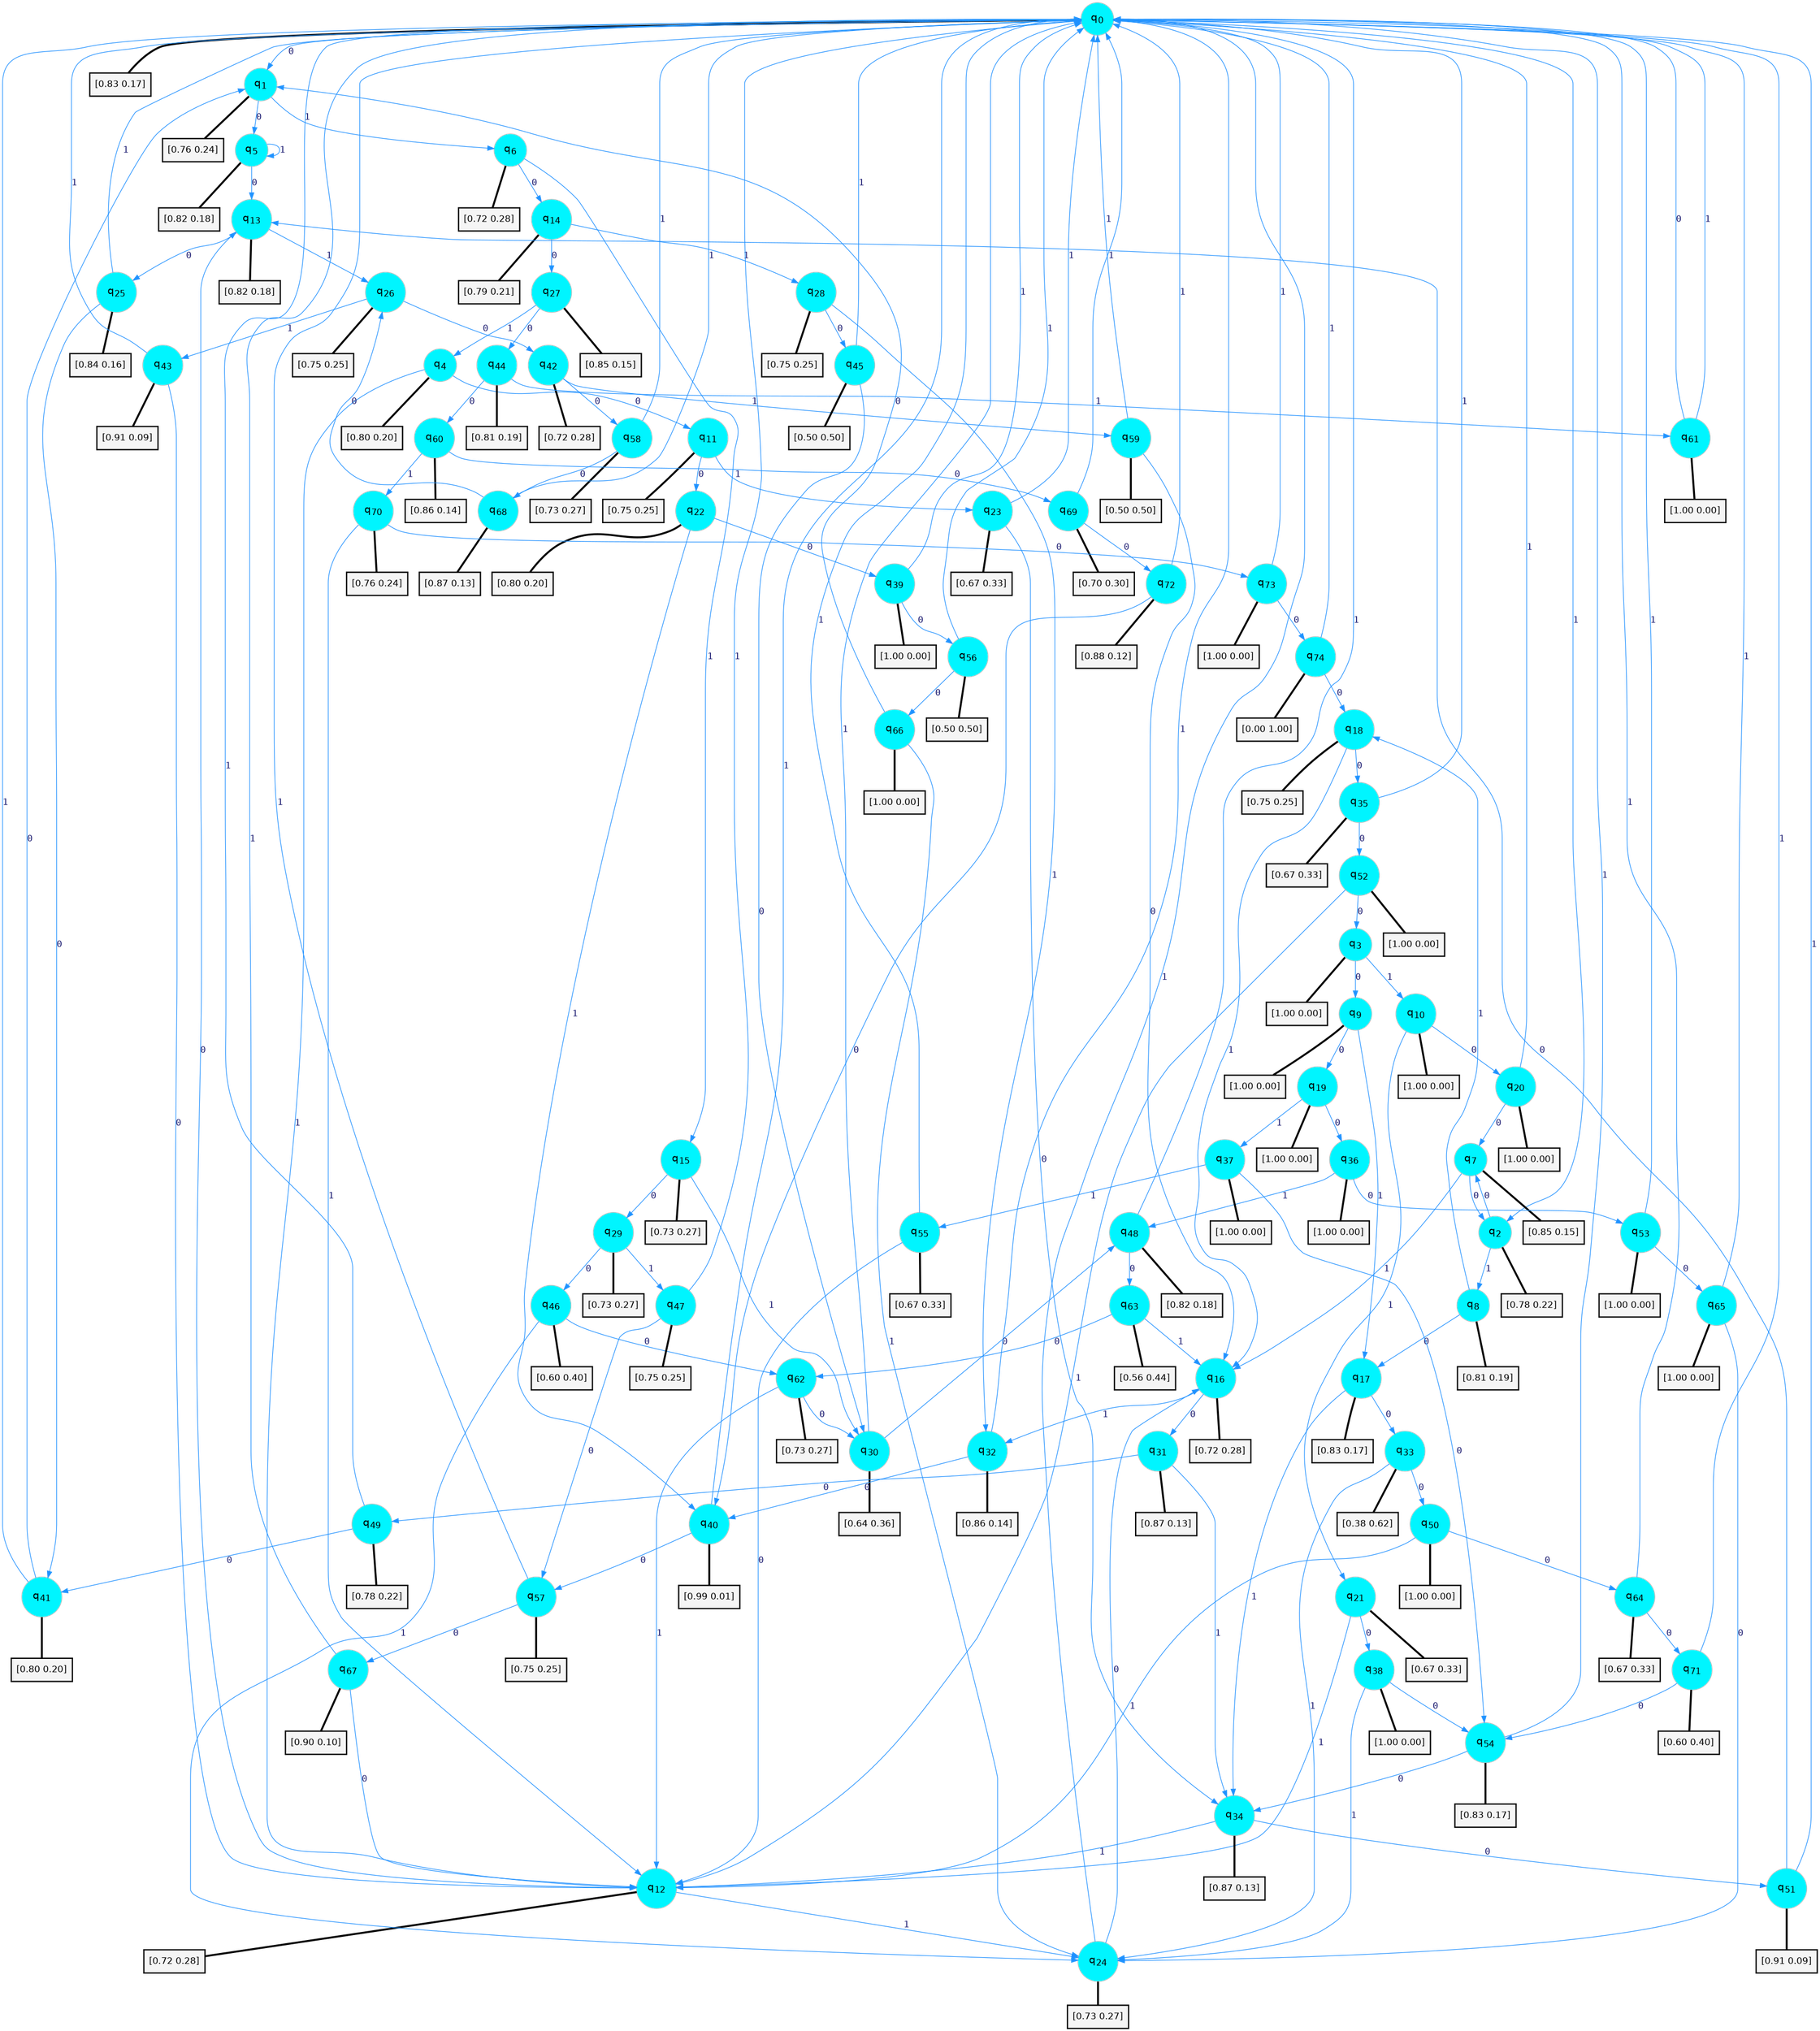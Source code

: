 digraph G {
graph [
bgcolor=transparent, dpi=300, rankdir=TD, size="40,25"];
node [
color=gray, fillcolor=turquoise1, fontcolor=black, fontname=Helvetica, fontsize=16, fontweight=bold, shape=circle, style=filled];
edge [
arrowsize=1, color=dodgerblue1, fontcolor=midnightblue, fontname=courier, fontweight=bold, penwidth=1, style=solid, weight=20];
0[label=<q<SUB>0</SUB>>];
1[label=<q<SUB>1</SUB>>];
2[label=<q<SUB>2</SUB>>];
3[label=<q<SUB>3</SUB>>];
4[label=<q<SUB>4</SUB>>];
5[label=<q<SUB>5</SUB>>];
6[label=<q<SUB>6</SUB>>];
7[label=<q<SUB>7</SUB>>];
8[label=<q<SUB>8</SUB>>];
9[label=<q<SUB>9</SUB>>];
10[label=<q<SUB>10</SUB>>];
11[label=<q<SUB>11</SUB>>];
12[label=<q<SUB>12</SUB>>];
13[label=<q<SUB>13</SUB>>];
14[label=<q<SUB>14</SUB>>];
15[label=<q<SUB>15</SUB>>];
16[label=<q<SUB>16</SUB>>];
17[label=<q<SUB>17</SUB>>];
18[label=<q<SUB>18</SUB>>];
19[label=<q<SUB>19</SUB>>];
20[label=<q<SUB>20</SUB>>];
21[label=<q<SUB>21</SUB>>];
22[label=<q<SUB>22</SUB>>];
23[label=<q<SUB>23</SUB>>];
24[label=<q<SUB>24</SUB>>];
25[label=<q<SUB>25</SUB>>];
26[label=<q<SUB>26</SUB>>];
27[label=<q<SUB>27</SUB>>];
28[label=<q<SUB>28</SUB>>];
29[label=<q<SUB>29</SUB>>];
30[label=<q<SUB>30</SUB>>];
31[label=<q<SUB>31</SUB>>];
32[label=<q<SUB>32</SUB>>];
33[label=<q<SUB>33</SUB>>];
34[label=<q<SUB>34</SUB>>];
35[label=<q<SUB>35</SUB>>];
36[label=<q<SUB>36</SUB>>];
37[label=<q<SUB>37</SUB>>];
38[label=<q<SUB>38</SUB>>];
39[label=<q<SUB>39</SUB>>];
40[label=<q<SUB>40</SUB>>];
41[label=<q<SUB>41</SUB>>];
42[label=<q<SUB>42</SUB>>];
43[label=<q<SUB>43</SUB>>];
44[label=<q<SUB>44</SUB>>];
45[label=<q<SUB>45</SUB>>];
46[label=<q<SUB>46</SUB>>];
47[label=<q<SUB>47</SUB>>];
48[label=<q<SUB>48</SUB>>];
49[label=<q<SUB>49</SUB>>];
50[label=<q<SUB>50</SUB>>];
51[label=<q<SUB>51</SUB>>];
52[label=<q<SUB>52</SUB>>];
53[label=<q<SUB>53</SUB>>];
54[label=<q<SUB>54</SUB>>];
55[label=<q<SUB>55</SUB>>];
56[label=<q<SUB>56</SUB>>];
57[label=<q<SUB>57</SUB>>];
58[label=<q<SUB>58</SUB>>];
59[label=<q<SUB>59</SUB>>];
60[label=<q<SUB>60</SUB>>];
61[label=<q<SUB>61</SUB>>];
62[label=<q<SUB>62</SUB>>];
63[label=<q<SUB>63</SUB>>];
64[label=<q<SUB>64</SUB>>];
65[label=<q<SUB>65</SUB>>];
66[label=<q<SUB>66</SUB>>];
67[label=<q<SUB>67</SUB>>];
68[label=<q<SUB>68</SUB>>];
69[label=<q<SUB>69</SUB>>];
70[label=<q<SUB>70</SUB>>];
71[label=<q<SUB>71</SUB>>];
72[label=<q<SUB>72</SUB>>];
73[label=<q<SUB>73</SUB>>];
74[label=<q<SUB>74</SUB>>];
75[label="[0.83 0.17]", shape=box,fontcolor=black, fontname=Helvetica, fontsize=14, penwidth=2, fillcolor=whitesmoke,color=black];
76[label="[0.76 0.24]", shape=box,fontcolor=black, fontname=Helvetica, fontsize=14, penwidth=2, fillcolor=whitesmoke,color=black];
77[label="[0.78 0.22]", shape=box,fontcolor=black, fontname=Helvetica, fontsize=14, penwidth=2, fillcolor=whitesmoke,color=black];
78[label="[1.00 0.00]", shape=box,fontcolor=black, fontname=Helvetica, fontsize=14, penwidth=2, fillcolor=whitesmoke,color=black];
79[label="[0.80 0.20]", shape=box,fontcolor=black, fontname=Helvetica, fontsize=14, penwidth=2, fillcolor=whitesmoke,color=black];
80[label="[0.82 0.18]", shape=box,fontcolor=black, fontname=Helvetica, fontsize=14, penwidth=2, fillcolor=whitesmoke,color=black];
81[label="[0.72 0.28]", shape=box,fontcolor=black, fontname=Helvetica, fontsize=14, penwidth=2, fillcolor=whitesmoke,color=black];
82[label="[0.85 0.15]", shape=box,fontcolor=black, fontname=Helvetica, fontsize=14, penwidth=2, fillcolor=whitesmoke,color=black];
83[label="[0.81 0.19]", shape=box,fontcolor=black, fontname=Helvetica, fontsize=14, penwidth=2, fillcolor=whitesmoke,color=black];
84[label="[1.00 0.00]", shape=box,fontcolor=black, fontname=Helvetica, fontsize=14, penwidth=2, fillcolor=whitesmoke,color=black];
85[label="[1.00 0.00]", shape=box,fontcolor=black, fontname=Helvetica, fontsize=14, penwidth=2, fillcolor=whitesmoke,color=black];
86[label="[0.75 0.25]", shape=box,fontcolor=black, fontname=Helvetica, fontsize=14, penwidth=2, fillcolor=whitesmoke,color=black];
87[label="[0.72 0.28]", shape=box,fontcolor=black, fontname=Helvetica, fontsize=14, penwidth=2, fillcolor=whitesmoke,color=black];
88[label="[0.82 0.18]", shape=box,fontcolor=black, fontname=Helvetica, fontsize=14, penwidth=2, fillcolor=whitesmoke,color=black];
89[label="[0.79 0.21]", shape=box,fontcolor=black, fontname=Helvetica, fontsize=14, penwidth=2, fillcolor=whitesmoke,color=black];
90[label="[0.73 0.27]", shape=box,fontcolor=black, fontname=Helvetica, fontsize=14, penwidth=2, fillcolor=whitesmoke,color=black];
91[label="[0.72 0.28]", shape=box,fontcolor=black, fontname=Helvetica, fontsize=14, penwidth=2, fillcolor=whitesmoke,color=black];
92[label="[0.83 0.17]", shape=box,fontcolor=black, fontname=Helvetica, fontsize=14, penwidth=2, fillcolor=whitesmoke,color=black];
93[label="[0.75 0.25]", shape=box,fontcolor=black, fontname=Helvetica, fontsize=14, penwidth=2, fillcolor=whitesmoke,color=black];
94[label="[1.00 0.00]", shape=box,fontcolor=black, fontname=Helvetica, fontsize=14, penwidth=2, fillcolor=whitesmoke,color=black];
95[label="[1.00 0.00]", shape=box,fontcolor=black, fontname=Helvetica, fontsize=14, penwidth=2, fillcolor=whitesmoke,color=black];
96[label="[0.67 0.33]", shape=box,fontcolor=black, fontname=Helvetica, fontsize=14, penwidth=2, fillcolor=whitesmoke,color=black];
97[label="[0.80 0.20]", shape=box,fontcolor=black, fontname=Helvetica, fontsize=14, penwidth=2, fillcolor=whitesmoke,color=black];
98[label="[0.67 0.33]", shape=box,fontcolor=black, fontname=Helvetica, fontsize=14, penwidth=2, fillcolor=whitesmoke,color=black];
99[label="[0.73 0.27]", shape=box,fontcolor=black, fontname=Helvetica, fontsize=14, penwidth=2, fillcolor=whitesmoke,color=black];
100[label="[0.84 0.16]", shape=box,fontcolor=black, fontname=Helvetica, fontsize=14, penwidth=2, fillcolor=whitesmoke,color=black];
101[label="[0.75 0.25]", shape=box,fontcolor=black, fontname=Helvetica, fontsize=14, penwidth=2, fillcolor=whitesmoke,color=black];
102[label="[0.85 0.15]", shape=box,fontcolor=black, fontname=Helvetica, fontsize=14, penwidth=2, fillcolor=whitesmoke,color=black];
103[label="[0.75 0.25]", shape=box,fontcolor=black, fontname=Helvetica, fontsize=14, penwidth=2, fillcolor=whitesmoke,color=black];
104[label="[0.73 0.27]", shape=box,fontcolor=black, fontname=Helvetica, fontsize=14, penwidth=2, fillcolor=whitesmoke,color=black];
105[label="[0.64 0.36]", shape=box,fontcolor=black, fontname=Helvetica, fontsize=14, penwidth=2, fillcolor=whitesmoke,color=black];
106[label="[0.87 0.13]", shape=box,fontcolor=black, fontname=Helvetica, fontsize=14, penwidth=2, fillcolor=whitesmoke,color=black];
107[label="[0.86 0.14]", shape=box,fontcolor=black, fontname=Helvetica, fontsize=14, penwidth=2, fillcolor=whitesmoke,color=black];
108[label="[0.38 0.62]", shape=box,fontcolor=black, fontname=Helvetica, fontsize=14, penwidth=2, fillcolor=whitesmoke,color=black];
109[label="[0.87 0.13]", shape=box,fontcolor=black, fontname=Helvetica, fontsize=14, penwidth=2, fillcolor=whitesmoke,color=black];
110[label="[0.67 0.33]", shape=box,fontcolor=black, fontname=Helvetica, fontsize=14, penwidth=2, fillcolor=whitesmoke,color=black];
111[label="[1.00 0.00]", shape=box,fontcolor=black, fontname=Helvetica, fontsize=14, penwidth=2, fillcolor=whitesmoke,color=black];
112[label="[1.00 0.00]", shape=box,fontcolor=black, fontname=Helvetica, fontsize=14, penwidth=2, fillcolor=whitesmoke,color=black];
113[label="[1.00 0.00]", shape=box,fontcolor=black, fontname=Helvetica, fontsize=14, penwidth=2, fillcolor=whitesmoke,color=black];
114[label="[1.00 0.00]", shape=box,fontcolor=black, fontname=Helvetica, fontsize=14, penwidth=2, fillcolor=whitesmoke,color=black];
115[label="[0.99 0.01]", shape=box,fontcolor=black, fontname=Helvetica, fontsize=14, penwidth=2, fillcolor=whitesmoke,color=black];
116[label="[0.80 0.20]", shape=box,fontcolor=black, fontname=Helvetica, fontsize=14, penwidth=2, fillcolor=whitesmoke,color=black];
117[label="[0.72 0.28]", shape=box,fontcolor=black, fontname=Helvetica, fontsize=14, penwidth=2, fillcolor=whitesmoke,color=black];
118[label="[0.91 0.09]", shape=box,fontcolor=black, fontname=Helvetica, fontsize=14, penwidth=2, fillcolor=whitesmoke,color=black];
119[label="[0.81 0.19]", shape=box,fontcolor=black, fontname=Helvetica, fontsize=14, penwidth=2, fillcolor=whitesmoke,color=black];
120[label="[0.50 0.50]", shape=box,fontcolor=black, fontname=Helvetica, fontsize=14, penwidth=2, fillcolor=whitesmoke,color=black];
121[label="[0.60 0.40]", shape=box,fontcolor=black, fontname=Helvetica, fontsize=14, penwidth=2, fillcolor=whitesmoke,color=black];
122[label="[0.75 0.25]", shape=box,fontcolor=black, fontname=Helvetica, fontsize=14, penwidth=2, fillcolor=whitesmoke,color=black];
123[label="[0.82 0.18]", shape=box,fontcolor=black, fontname=Helvetica, fontsize=14, penwidth=2, fillcolor=whitesmoke,color=black];
124[label="[0.78 0.22]", shape=box,fontcolor=black, fontname=Helvetica, fontsize=14, penwidth=2, fillcolor=whitesmoke,color=black];
125[label="[1.00 0.00]", shape=box,fontcolor=black, fontname=Helvetica, fontsize=14, penwidth=2, fillcolor=whitesmoke,color=black];
126[label="[0.91 0.09]", shape=box,fontcolor=black, fontname=Helvetica, fontsize=14, penwidth=2, fillcolor=whitesmoke,color=black];
127[label="[1.00 0.00]", shape=box,fontcolor=black, fontname=Helvetica, fontsize=14, penwidth=2, fillcolor=whitesmoke,color=black];
128[label="[1.00 0.00]", shape=box,fontcolor=black, fontname=Helvetica, fontsize=14, penwidth=2, fillcolor=whitesmoke,color=black];
129[label="[0.83 0.17]", shape=box,fontcolor=black, fontname=Helvetica, fontsize=14, penwidth=2, fillcolor=whitesmoke,color=black];
130[label="[0.67 0.33]", shape=box,fontcolor=black, fontname=Helvetica, fontsize=14, penwidth=2, fillcolor=whitesmoke,color=black];
131[label="[0.50 0.50]", shape=box,fontcolor=black, fontname=Helvetica, fontsize=14, penwidth=2, fillcolor=whitesmoke,color=black];
132[label="[0.75 0.25]", shape=box,fontcolor=black, fontname=Helvetica, fontsize=14, penwidth=2, fillcolor=whitesmoke,color=black];
133[label="[0.73 0.27]", shape=box,fontcolor=black, fontname=Helvetica, fontsize=14, penwidth=2, fillcolor=whitesmoke,color=black];
134[label="[0.50 0.50]", shape=box,fontcolor=black, fontname=Helvetica, fontsize=14, penwidth=2, fillcolor=whitesmoke,color=black];
135[label="[0.86 0.14]", shape=box,fontcolor=black, fontname=Helvetica, fontsize=14, penwidth=2, fillcolor=whitesmoke,color=black];
136[label="[1.00 0.00]", shape=box,fontcolor=black, fontname=Helvetica, fontsize=14, penwidth=2, fillcolor=whitesmoke,color=black];
137[label="[0.73 0.27]", shape=box,fontcolor=black, fontname=Helvetica, fontsize=14, penwidth=2, fillcolor=whitesmoke,color=black];
138[label="[0.56 0.44]", shape=box,fontcolor=black, fontname=Helvetica, fontsize=14, penwidth=2, fillcolor=whitesmoke,color=black];
139[label="[0.67 0.33]", shape=box,fontcolor=black, fontname=Helvetica, fontsize=14, penwidth=2, fillcolor=whitesmoke,color=black];
140[label="[1.00 0.00]", shape=box,fontcolor=black, fontname=Helvetica, fontsize=14, penwidth=2, fillcolor=whitesmoke,color=black];
141[label="[1.00 0.00]", shape=box,fontcolor=black, fontname=Helvetica, fontsize=14, penwidth=2, fillcolor=whitesmoke,color=black];
142[label="[0.90 0.10]", shape=box,fontcolor=black, fontname=Helvetica, fontsize=14, penwidth=2, fillcolor=whitesmoke,color=black];
143[label="[0.87 0.13]", shape=box,fontcolor=black, fontname=Helvetica, fontsize=14, penwidth=2, fillcolor=whitesmoke,color=black];
144[label="[0.70 0.30]", shape=box,fontcolor=black, fontname=Helvetica, fontsize=14, penwidth=2, fillcolor=whitesmoke,color=black];
145[label="[0.76 0.24]", shape=box,fontcolor=black, fontname=Helvetica, fontsize=14, penwidth=2, fillcolor=whitesmoke,color=black];
146[label="[0.60 0.40]", shape=box,fontcolor=black, fontname=Helvetica, fontsize=14, penwidth=2, fillcolor=whitesmoke,color=black];
147[label="[0.88 0.12]", shape=box,fontcolor=black, fontname=Helvetica, fontsize=14, penwidth=2, fillcolor=whitesmoke,color=black];
148[label="[1.00 0.00]", shape=box,fontcolor=black, fontname=Helvetica, fontsize=14, penwidth=2, fillcolor=whitesmoke,color=black];
149[label="[0.00 1.00]", shape=box,fontcolor=black, fontname=Helvetica, fontsize=14, penwidth=2, fillcolor=whitesmoke,color=black];
0->1 [label=0];
0->2 [label=1];
0->75 [arrowhead=none, penwidth=3,color=black];
1->5 [label=0];
1->6 [label=1];
1->76 [arrowhead=none, penwidth=3,color=black];
2->7 [label=0];
2->8 [label=1];
2->77 [arrowhead=none, penwidth=3,color=black];
3->9 [label=0];
3->10 [label=1];
3->78 [arrowhead=none, penwidth=3,color=black];
4->11 [label=0];
4->12 [label=1];
4->79 [arrowhead=none, penwidth=3,color=black];
5->13 [label=0];
5->5 [label=1];
5->80 [arrowhead=none, penwidth=3,color=black];
6->14 [label=0];
6->15 [label=1];
6->81 [arrowhead=none, penwidth=3,color=black];
7->2 [label=0];
7->16 [label=1];
7->82 [arrowhead=none, penwidth=3,color=black];
8->17 [label=0];
8->18 [label=1];
8->83 [arrowhead=none, penwidth=3,color=black];
9->19 [label=0];
9->17 [label=1];
9->84 [arrowhead=none, penwidth=3,color=black];
10->20 [label=0];
10->21 [label=1];
10->85 [arrowhead=none, penwidth=3,color=black];
11->22 [label=0];
11->23 [label=1];
11->86 [arrowhead=none, penwidth=3,color=black];
12->13 [label=0];
12->24 [label=1];
12->87 [arrowhead=none, penwidth=3,color=black];
13->25 [label=0];
13->26 [label=1];
13->88 [arrowhead=none, penwidth=3,color=black];
14->27 [label=0];
14->28 [label=1];
14->89 [arrowhead=none, penwidth=3,color=black];
15->29 [label=0];
15->30 [label=1];
15->90 [arrowhead=none, penwidth=3,color=black];
16->31 [label=0];
16->32 [label=1];
16->91 [arrowhead=none, penwidth=3,color=black];
17->33 [label=0];
17->34 [label=1];
17->92 [arrowhead=none, penwidth=3,color=black];
18->35 [label=0];
18->16 [label=1];
18->93 [arrowhead=none, penwidth=3,color=black];
19->36 [label=0];
19->37 [label=1];
19->94 [arrowhead=none, penwidth=3,color=black];
20->7 [label=0];
20->0 [label=1];
20->95 [arrowhead=none, penwidth=3,color=black];
21->38 [label=0];
21->12 [label=1];
21->96 [arrowhead=none, penwidth=3,color=black];
22->39 [label=0];
22->40 [label=1];
22->97 [arrowhead=none, penwidth=3,color=black];
23->34 [label=0];
23->0 [label=1];
23->98 [arrowhead=none, penwidth=3,color=black];
24->16 [label=0];
24->0 [label=1];
24->99 [arrowhead=none, penwidth=3,color=black];
25->41 [label=0];
25->0 [label=1];
25->100 [arrowhead=none, penwidth=3,color=black];
26->42 [label=0];
26->43 [label=1];
26->101 [arrowhead=none, penwidth=3,color=black];
27->44 [label=0];
27->4 [label=1];
27->102 [arrowhead=none, penwidth=3,color=black];
28->45 [label=0];
28->32 [label=1];
28->103 [arrowhead=none, penwidth=3,color=black];
29->46 [label=0];
29->47 [label=1];
29->104 [arrowhead=none, penwidth=3,color=black];
30->48 [label=0];
30->0 [label=1];
30->105 [arrowhead=none, penwidth=3,color=black];
31->49 [label=0];
31->34 [label=1];
31->106 [arrowhead=none, penwidth=3,color=black];
32->40 [label=0];
32->0 [label=1];
32->107 [arrowhead=none, penwidth=3,color=black];
33->50 [label=0];
33->24 [label=1];
33->108 [arrowhead=none, penwidth=3,color=black];
34->51 [label=0];
34->12 [label=1];
34->109 [arrowhead=none, penwidth=3,color=black];
35->52 [label=0];
35->0 [label=1];
35->110 [arrowhead=none, penwidth=3,color=black];
36->53 [label=0];
36->48 [label=1];
36->111 [arrowhead=none, penwidth=3,color=black];
37->54 [label=0];
37->55 [label=1];
37->112 [arrowhead=none, penwidth=3,color=black];
38->54 [label=0];
38->24 [label=1];
38->113 [arrowhead=none, penwidth=3,color=black];
39->56 [label=0];
39->0 [label=1];
39->114 [arrowhead=none, penwidth=3,color=black];
40->57 [label=0];
40->0 [label=1];
40->115 [arrowhead=none, penwidth=3,color=black];
41->1 [label=0];
41->0 [label=1];
41->116 [arrowhead=none, penwidth=3,color=black];
42->58 [label=0];
42->59 [label=1];
42->117 [arrowhead=none, penwidth=3,color=black];
43->12 [label=0];
43->0 [label=1];
43->118 [arrowhead=none, penwidth=3,color=black];
44->60 [label=0];
44->61 [label=1];
44->119 [arrowhead=none, penwidth=3,color=black];
45->30 [label=0];
45->0 [label=1];
45->120 [arrowhead=none, penwidth=3,color=black];
46->62 [label=0];
46->24 [label=1];
46->121 [arrowhead=none, penwidth=3,color=black];
47->57 [label=0];
47->0 [label=1];
47->122 [arrowhead=none, penwidth=3,color=black];
48->63 [label=0];
48->0 [label=1];
48->123 [arrowhead=none, penwidth=3,color=black];
49->41 [label=0];
49->0 [label=1];
49->124 [arrowhead=none, penwidth=3,color=black];
50->64 [label=0];
50->12 [label=1];
50->125 [arrowhead=none, penwidth=3,color=black];
51->13 [label=0];
51->0 [label=1];
51->126 [arrowhead=none, penwidth=3,color=black];
52->3 [label=0];
52->12 [label=1];
52->127 [arrowhead=none, penwidth=3,color=black];
53->65 [label=0];
53->0 [label=1];
53->128 [arrowhead=none, penwidth=3,color=black];
54->34 [label=0];
54->0 [label=1];
54->129 [arrowhead=none, penwidth=3,color=black];
55->12 [label=0];
55->0 [label=1];
55->130 [arrowhead=none, penwidth=3,color=black];
56->66 [label=0];
56->0 [label=1];
56->131 [arrowhead=none, penwidth=3,color=black];
57->67 [label=0];
57->0 [label=1];
57->132 [arrowhead=none, penwidth=3,color=black];
58->68 [label=0];
58->0 [label=1];
58->133 [arrowhead=none, penwidth=3,color=black];
59->16 [label=0];
59->0 [label=1];
59->134 [arrowhead=none, penwidth=3,color=black];
60->69 [label=0];
60->70 [label=1];
60->135 [arrowhead=none, penwidth=3,color=black];
61->0 [label=0];
61->0 [label=1];
61->136 [arrowhead=none, penwidth=3,color=black];
62->30 [label=0];
62->12 [label=1];
62->137 [arrowhead=none, penwidth=3,color=black];
63->62 [label=0];
63->16 [label=1];
63->138 [arrowhead=none, penwidth=3,color=black];
64->71 [label=0];
64->0 [label=1];
64->139 [arrowhead=none, penwidth=3,color=black];
65->24 [label=0];
65->0 [label=1];
65->140 [arrowhead=none, penwidth=3,color=black];
66->1 [label=0];
66->24 [label=1];
66->141 [arrowhead=none, penwidth=3,color=black];
67->12 [label=0];
67->0 [label=1];
67->142 [arrowhead=none, penwidth=3,color=black];
68->26 [label=0];
68->0 [label=1];
68->143 [arrowhead=none, penwidth=3,color=black];
69->72 [label=0];
69->0 [label=1];
69->144 [arrowhead=none, penwidth=3,color=black];
70->73 [label=0];
70->12 [label=1];
70->145 [arrowhead=none, penwidth=3,color=black];
71->54 [label=0];
71->0 [label=1];
71->146 [arrowhead=none, penwidth=3,color=black];
72->40 [label=0];
72->0 [label=1];
72->147 [arrowhead=none, penwidth=3,color=black];
73->74 [label=0];
73->0 [label=1];
73->148 [arrowhead=none, penwidth=3,color=black];
74->18 [label=0];
74->0 [label=1];
74->149 [arrowhead=none, penwidth=3,color=black];
}
